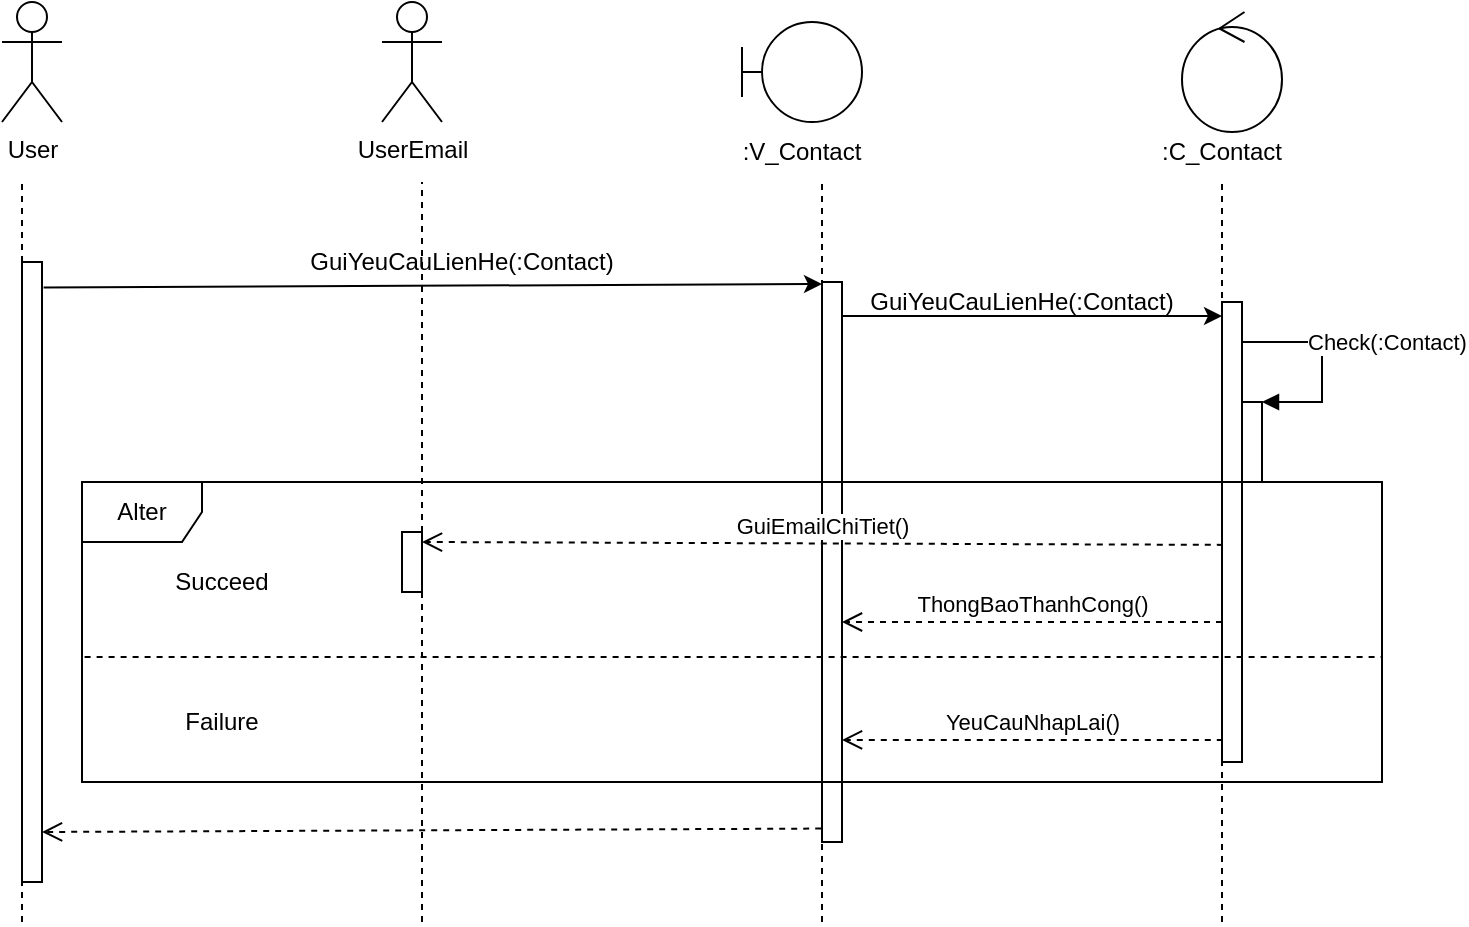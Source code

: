 <mxfile version="14.0.1" type="github">
  <diagram id="JMzQzQhul0BtLCmh5uj2" name="Page-1">
    <mxGraphModel dx="1038" dy="548" grid="1" gridSize="10" guides="1" tooltips="1" connect="1" arrows="1" fold="1" page="1" pageScale="1" pageWidth="850" pageHeight="1100" math="0" shadow="0">
      <root>
        <mxCell id="0" />
        <mxCell id="1" parent="0" />
        <mxCell id="4I9PjdyN7WUxk1m38je3-1" value="User" style="shape=umlActor;verticalLabelPosition=bottom;verticalAlign=top;html=1;outlineConnect=0;" parent="1" vertex="1">
          <mxGeometry x="70" y="50" width="30" height="60" as="geometry" />
        </mxCell>
        <mxCell id="4I9PjdyN7WUxk1m38je3-9" value="" style="shape=umlBoundary;whiteSpace=wrap;html=1;" parent="1" vertex="1">
          <mxGeometry x="440" y="60" width="60" height="50" as="geometry" />
        </mxCell>
        <mxCell id="4I9PjdyN7WUxk1m38je3-10" value="" style="ellipse;shape=umlControl;whiteSpace=wrap;html=1;" parent="1" vertex="1">
          <mxGeometry x="660" y="55" width="50" height="60" as="geometry" />
        </mxCell>
        <mxCell id="4I9PjdyN7WUxk1m38je3-11" value=":V_Contact" style="text;html=1;strokeColor=none;fillColor=none;align=center;verticalAlign=middle;whiteSpace=wrap;rounded=0;" parent="1" vertex="1">
          <mxGeometry x="450" y="115" width="40" height="20" as="geometry" />
        </mxCell>
        <mxCell id="4I9PjdyN7WUxk1m38je3-12" value=":C_Contact" style="text;html=1;strokeColor=none;fillColor=none;align=center;verticalAlign=middle;whiteSpace=wrap;rounded=0;" parent="1" vertex="1">
          <mxGeometry x="660" y="115" width="40" height="20" as="geometry" />
        </mxCell>
        <mxCell id="4I9PjdyN7WUxk1m38je3-20" style="edgeStyle=orthogonalEdgeStyle;rounded=0;orthogonalLoop=1;jettySize=auto;html=1;exitX=0.5;exitY=1;exitDx=0;exitDy=0;" parent="1" edge="1">
          <mxGeometry relative="1" as="geometry">
            <mxPoint x="300" y="130" as="sourcePoint" />
            <mxPoint x="300" y="130" as="targetPoint" />
          </mxGeometry>
        </mxCell>
        <mxCell id="rFaiL6RQOv4JeyndozFm-1" value="UserEmail" style="shape=umlActor;verticalLabelPosition=bottom;verticalAlign=top;html=1;outlineConnect=0;" vertex="1" parent="1">
          <mxGeometry x="260" y="50" width="30" height="60" as="geometry" />
        </mxCell>
        <mxCell id="rFaiL6RQOv4JeyndozFm-5" value="" style="endArrow=none;dashed=1;html=1;" edge="1" parent="1">
          <mxGeometry width="50" height="50" relative="1" as="geometry">
            <mxPoint x="680" y="510" as="sourcePoint" />
            <mxPoint x="680" y="140" as="targetPoint" />
          </mxGeometry>
        </mxCell>
        <mxCell id="rFaiL6RQOv4JeyndozFm-6" value="" style="endArrow=none;dashed=1;html=1;" edge="1" parent="1">
          <mxGeometry width="50" height="50" relative="1" as="geometry">
            <mxPoint x="480" y="510" as="sourcePoint" />
            <mxPoint x="480" y="140" as="targetPoint" />
          </mxGeometry>
        </mxCell>
        <mxCell id="rFaiL6RQOv4JeyndozFm-7" value="" style="endArrow=none;dashed=1;html=1;" edge="1" parent="1" source="rFaiL6RQOv4JeyndozFm-11">
          <mxGeometry width="50" height="50" relative="1" as="geometry">
            <mxPoint x="280" y="510" as="sourcePoint" />
            <mxPoint x="280" y="140" as="targetPoint" />
          </mxGeometry>
        </mxCell>
        <mxCell id="rFaiL6RQOv4JeyndozFm-8" value="" style="endArrow=none;dashed=1;html=1;" edge="1" parent="1">
          <mxGeometry width="50" height="50" relative="1" as="geometry">
            <mxPoint x="80" y="510" as="sourcePoint" />
            <mxPoint x="80" y="140" as="targetPoint" />
          </mxGeometry>
        </mxCell>
        <mxCell id="rFaiL6RQOv4JeyndozFm-9" value="" style="html=1;points=[];perimeter=orthogonalPerimeter;" vertex="1" parent="1">
          <mxGeometry x="680" y="200" width="10" height="230" as="geometry" />
        </mxCell>
        <mxCell id="rFaiL6RQOv4JeyndozFm-10" value="" style="html=1;points=[];perimeter=orthogonalPerimeter;" vertex="1" parent="1">
          <mxGeometry x="480" y="190" width="10" height="280" as="geometry" />
        </mxCell>
        <mxCell id="rFaiL6RQOv4JeyndozFm-12" value="" style="html=1;points=[];perimeter=orthogonalPerimeter;" vertex="1" parent="1">
          <mxGeometry x="80" y="180" width="10" height="310" as="geometry" />
        </mxCell>
        <mxCell id="rFaiL6RQOv4JeyndozFm-13" value="" style="endArrow=classic;html=1;exitX=1.08;exitY=0.041;exitDx=0;exitDy=0;exitPerimeter=0;" edge="1" parent="1" source="rFaiL6RQOv4JeyndozFm-12">
          <mxGeometry width="50" height="50" relative="1" as="geometry">
            <mxPoint x="370" y="330" as="sourcePoint" />
            <mxPoint x="480" y="191" as="targetPoint" />
          </mxGeometry>
        </mxCell>
        <mxCell id="rFaiL6RQOv4JeyndozFm-14" value="GuiYeuCauLienHe(:Contact)" style="text;html=1;strokeColor=none;fillColor=none;align=center;verticalAlign=middle;whiteSpace=wrap;rounded=0;" vertex="1" parent="1">
          <mxGeometry x="280" y="170" width="40" height="20" as="geometry" />
        </mxCell>
        <mxCell id="rFaiL6RQOv4JeyndozFm-15" value="" style="endArrow=classic;html=1;" edge="1" parent="1">
          <mxGeometry width="50" height="50" relative="1" as="geometry">
            <mxPoint x="490" y="207" as="sourcePoint" />
            <mxPoint x="680" y="207" as="targetPoint" />
          </mxGeometry>
        </mxCell>
        <mxCell id="rFaiL6RQOv4JeyndozFm-16" value="GuiYeuCauLienHe(:Contact)" style="text;html=1;strokeColor=none;fillColor=none;align=center;verticalAlign=middle;whiteSpace=wrap;rounded=0;" vertex="1" parent="1">
          <mxGeometry x="560" y="190" width="40" height="20" as="geometry" />
        </mxCell>
        <mxCell id="rFaiL6RQOv4JeyndozFm-17" value="" style="html=1;points=[];perimeter=orthogonalPerimeter;" vertex="1" parent="1">
          <mxGeometry x="690" y="250" width="10" height="40" as="geometry" />
        </mxCell>
        <mxCell id="rFaiL6RQOv4JeyndozFm-18" value="Check(:Contact)" style="edgeStyle=orthogonalEdgeStyle;html=1;align=left;spacingLeft=2;endArrow=block;rounded=0;entryX=1;entryY=0;exitX=1;exitY=0.267;exitDx=0;exitDy=0;exitPerimeter=0;" edge="1" target="rFaiL6RQOv4JeyndozFm-17" parent="1" source="rFaiL6RQOv4JeyndozFm-9">
          <mxGeometry relative="1" as="geometry">
            <mxPoint x="510" y="350" as="sourcePoint" />
            <Array as="points">
              <mxPoint x="690" y="220" />
              <mxPoint x="730" y="220" />
              <mxPoint x="730" y="250" />
            </Array>
          </mxGeometry>
        </mxCell>
        <mxCell id="rFaiL6RQOv4JeyndozFm-20" value="GuiEmailChiTiet()" style="html=1;verticalAlign=bottom;endArrow=open;dashed=1;endSize=8;exitX=0.04;exitY=0.528;exitDx=0;exitDy=0;exitPerimeter=0;" edge="1" parent="1" source="rFaiL6RQOv4JeyndozFm-9">
          <mxGeometry relative="1" as="geometry">
            <mxPoint x="680" y="310" as="sourcePoint" />
            <mxPoint x="280" y="320" as="targetPoint" />
          </mxGeometry>
        </mxCell>
        <mxCell id="rFaiL6RQOv4JeyndozFm-21" value="ThongBaoThanhCong()" style="html=1;verticalAlign=bottom;endArrow=open;dashed=1;endSize=8;" edge="1" parent="1" target="rFaiL6RQOv4JeyndozFm-10">
          <mxGeometry relative="1" as="geometry">
            <mxPoint x="680" y="360" as="sourcePoint" />
            <mxPoint x="559.84" y="409.96" as="targetPoint" />
          </mxGeometry>
        </mxCell>
        <mxCell id="rFaiL6RQOv4JeyndozFm-22" value="YeuCauNhapLai()" style="html=1;verticalAlign=bottom;endArrow=open;dashed=1;endSize=8;exitX=0.04;exitY=0.952;exitDx=0;exitDy=0;exitPerimeter=0;" edge="1" parent="1" source="rFaiL6RQOv4JeyndozFm-9" target="rFaiL6RQOv4JeyndozFm-10">
          <mxGeometry relative="1" as="geometry">
            <mxPoint x="430" y="310" as="sourcePoint" />
            <mxPoint x="350" y="310" as="targetPoint" />
          </mxGeometry>
        </mxCell>
        <mxCell id="rFaiL6RQOv4JeyndozFm-23" value="" style="html=1;verticalAlign=bottom;endArrow=open;dashed=1;endSize=8;exitX=-0.04;exitY=0.976;exitDx=0;exitDy=0;exitPerimeter=0;" edge="1" parent="1" source="rFaiL6RQOv4JeyndozFm-10">
          <mxGeometry relative="1" as="geometry">
            <mxPoint x="430" y="310" as="sourcePoint" />
            <mxPoint x="90" y="465" as="targetPoint" />
          </mxGeometry>
        </mxCell>
        <mxCell id="rFaiL6RQOv4JeyndozFm-24" value="Alter" style="shape=umlFrame;whiteSpace=wrap;html=1;" vertex="1" parent="1">
          <mxGeometry x="110" y="290" width="650" height="150" as="geometry" />
        </mxCell>
        <mxCell id="rFaiL6RQOv4JeyndozFm-11" value="" style="html=1;points=[];perimeter=orthogonalPerimeter;" vertex="1" parent="1">
          <mxGeometry x="270" y="315" width="10" height="30" as="geometry" />
        </mxCell>
        <mxCell id="rFaiL6RQOv4JeyndozFm-25" value="" style="endArrow=none;dashed=1;html=1;" edge="1" parent="1" target="rFaiL6RQOv4JeyndozFm-11">
          <mxGeometry width="50" height="50" relative="1" as="geometry">
            <mxPoint x="280" y="510" as="sourcePoint" />
            <mxPoint x="280" y="140" as="targetPoint" />
          </mxGeometry>
        </mxCell>
        <mxCell id="rFaiL6RQOv4JeyndozFm-26" value="" style="endArrow=none;dashed=1;html=1;exitX=0.002;exitY=0.583;exitDx=0;exitDy=0;exitPerimeter=0;entryX=1;entryY=0.583;entryDx=0;entryDy=0;entryPerimeter=0;" edge="1" parent="1" source="rFaiL6RQOv4JeyndozFm-24" target="rFaiL6RQOv4JeyndozFm-24">
          <mxGeometry width="50" height="50" relative="1" as="geometry">
            <mxPoint x="370" y="330" as="sourcePoint" />
            <mxPoint x="420" y="280" as="targetPoint" />
          </mxGeometry>
        </mxCell>
        <mxCell id="rFaiL6RQOv4JeyndozFm-27" value="Failure" style="text;html=1;strokeColor=none;fillColor=none;align=center;verticalAlign=middle;whiteSpace=wrap;rounded=0;" vertex="1" parent="1">
          <mxGeometry x="160" y="400" width="40" height="20" as="geometry" />
        </mxCell>
        <mxCell id="rFaiL6RQOv4JeyndozFm-28" value="Succeed" style="text;html=1;strokeColor=none;fillColor=none;align=center;verticalAlign=middle;whiteSpace=wrap;rounded=0;" vertex="1" parent="1">
          <mxGeometry x="160" y="330" width="40" height="20" as="geometry" />
        </mxCell>
      </root>
    </mxGraphModel>
  </diagram>
</mxfile>
